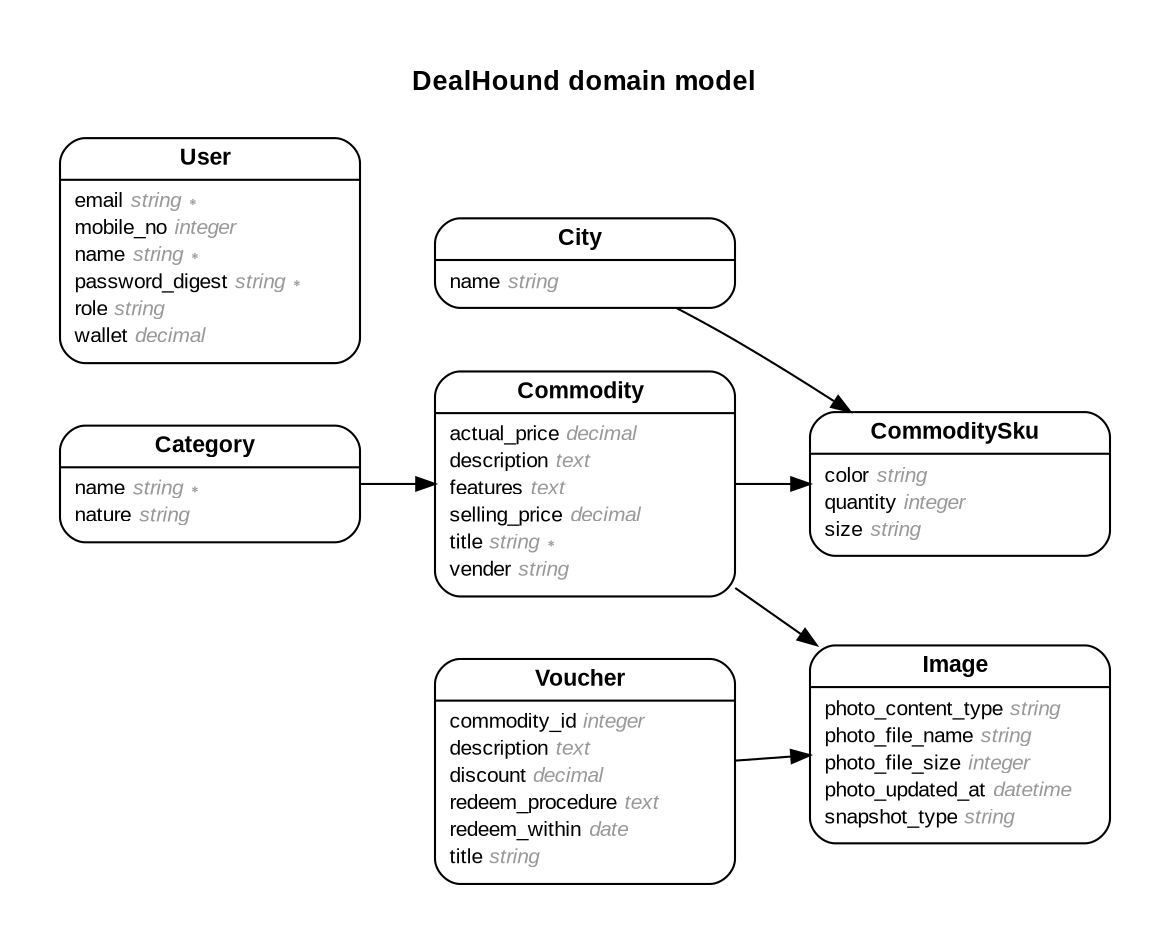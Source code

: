 digraph DealHound {
  rankdir = "LR"; ranksep = "0.5"; nodesep = "0.4"; pad = "0.4,0.4"; margin = "0,0"; concentrate = "true"; labelloc = "t"; fontsize = "13"; fontname = "Arial Bold";
  node [shape = "Mrecord", fontsize = "10", fontname = "Arial", margin = "0.07,0.05", penwidth = "1.0"];
  edge [fontname = "Arial", fontsize = "7", dir = "both", arrowsize = "0.9", penwidth = "1.0", labelangle = "32", labeldistance = "1.8"];
  label = "DealHound domain model\n\n";
  m_Category [label = <<table border="0" align="center" cellspacing="0.5" cellpadding="0" width="134">
  <tr><td align="center" valign="bottom" width="130"><font face="Arial Bold" point-size="11">Category</font></td></tr>
</table>
|
<table border="0" align="left" cellspacing="2" cellpadding="0" width="134">
  <tr><td align="left" width="130" port="name">name <font face="Arial Italic" color="grey60">string ∗</font></td></tr>
  <tr><td align="left" width="130" port="nature">nature <font face="Arial Italic" color="grey60">string</font></td></tr>
</table>
>];
  m_City [label = <<table border="0" align="center" cellspacing="0.5" cellpadding="0" width="134">
  <tr><td align="center" valign="bottom" width="130"><font face="Arial Bold" point-size="11">City</font></td></tr>
</table>
|
<table border="0" align="left" cellspacing="2" cellpadding="0" width="134">
  <tr><td align="left" width="130" port="name">name <font face="Arial Italic" color="grey60">string</font></td></tr>
</table>
>];
  m_Commodity [label = <<table border="0" align="center" cellspacing="0.5" cellpadding="0" width="134">
  <tr><td align="center" valign="bottom" width="130"><font face="Arial Bold" point-size="11">Commodity</font></td></tr>
</table>
|
<table border="0" align="left" cellspacing="2" cellpadding="0" width="134">
  <tr><td align="left" width="130" port="actual_price">actual_price <font face="Arial Italic" color="grey60">decimal</font></td></tr>
  <tr><td align="left" width="130" port="description">description <font face="Arial Italic" color="grey60">text</font></td></tr>
  <tr><td align="left" width="130" port="features">features <font face="Arial Italic" color="grey60">text</font></td></tr>
  <tr><td align="left" width="130" port="selling_price">selling_price <font face="Arial Italic" color="grey60">decimal</font></td></tr>
  <tr><td align="left" width="130" port="title">title <font face="Arial Italic" color="grey60">string ∗</font></td></tr>
  <tr><td align="left" width="130" port="vender">vender <font face="Arial Italic" color="grey60">string</font></td></tr>
</table>
>];
  m_CommoditySku [label = <<table border="0" align="center" cellspacing="0.5" cellpadding="0" width="134">
  <tr><td align="center" valign="bottom" width="130"><font face="Arial Bold" point-size="11">CommoditySku</font></td></tr>
</table>
|
<table border="0" align="left" cellspacing="2" cellpadding="0" width="134">
  <tr><td align="left" width="130" port="color">color <font face="Arial Italic" color="grey60">string</font></td></tr>
  <tr><td align="left" width="130" port="quantity">quantity <font face="Arial Italic" color="grey60">integer</font></td></tr>
  <tr><td align="left" width="130" port="size">size <font face="Arial Italic" color="grey60">string</font></td></tr>
</table>
>];
  m_Image [label = <<table border="0" align="center" cellspacing="0.5" cellpadding="0" width="134">
  <tr><td align="center" valign="bottom" width="130"><font face="Arial Bold" point-size="11">Image</font></td></tr>
</table>
|
<table border="0" align="left" cellspacing="2" cellpadding="0" width="134">
  <tr><td align="left" width="130" port="photo_content_type">photo_content_type <font face="Arial Italic" color="grey60">string</font></td></tr>
  <tr><td align="left" width="130" port="photo_file_name">photo_file_name <font face="Arial Italic" color="grey60">string</font></td></tr>
  <tr><td align="left" width="130" port="photo_file_size">photo_file_size <font face="Arial Italic" color="grey60">integer</font></td></tr>
  <tr><td align="left" width="130" port="photo_updated_at">photo_updated_at <font face="Arial Italic" color="grey60">datetime</font></td></tr>
  <tr><td align="left" width="130" port="snapshot_type">snapshot_type <font face="Arial Italic" color="grey60">string</font></td></tr>
</table>
>];
  m_User [label = <<table border="0" align="center" cellspacing="0.5" cellpadding="0" width="134">
  <tr><td align="center" valign="bottom" width="130"><font face="Arial Bold" point-size="11">User</font></td></tr>
</table>
|
<table border="0" align="left" cellspacing="2" cellpadding="0" width="134">
  <tr><td align="left" width="130" port="email">email <font face="Arial Italic" color="grey60">string ∗</font></td></tr>
  <tr><td align="left" width="130" port="mobile_no">mobile_no <font face="Arial Italic" color="grey60">integer</font></td></tr>
  <tr><td align="left" width="130" port="name">name <font face="Arial Italic" color="grey60">string ∗</font></td></tr>
  <tr><td align="left" width="130" port="password_digest">password_digest <font face="Arial Italic" color="grey60">string ∗</font></td></tr>
  <tr><td align="left" width="130" port="role">role <font face="Arial Italic" color="grey60">string</font></td></tr>
  <tr><td align="left" width="130" port="wallet">wallet <font face="Arial Italic" color="grey60">decimal</font></td></tr>
</table>
>];
  m_Voucher [label = <<table border="0" align="center" cellspacing="0.5" cellpadding="0" width="134">
  <tr><td align="center" valign="bottom" width="130"><font face="Arial Bold" point-size="11">Voucher</font></td></tr>
</table>
|
<table border="0" align="left" cellspacing="2" cellpadding="0" width="134">
  <tr><td align="left" width="130" port="commodity_id">commodity_id <font face="Arial Italic" color="grey60">integer</font></td></tr>
  <tr><td align="left" width="130" port="description">description <font face="Arial Italic" color="grey60">text</font></td></tr>
  <tr><td align="left" width="130" port="discount">discount <font face="Arial Italic" color="grey60">decimal</font></td></tr>
  <tr><td align="left" width="130" port="redeem_procedure">redeem_procedure <font face="Arial Italic" color="grey60">text</font></td></tr>
  <tr><td align="left" width="130" port="redeem_within">redeem_within <font face="Arial Italic" color="grey60">date</font></td></tr>
  <tr><td align="left" width="130" port="title">title <font face="Arial Italic" color="grey60">string</font></td></tr>
</table>
>];
  m_Category -> m_Commodity [arrowhead = "normal", arrowtail = "none", weight = "2"]
  m_Commodity -> m_CommoditySku [arrowhead = "normal", arrowtail = "none", weight = "2"]
  m_Commodity -> m_Image [arrowhead = "normal", arrowtail = "none", weight = "1"]
  m_Voucher -> m_Image [arrowhead = "normal", arrowtail = "none", weight = "1"]
  m_City -> m_CommoditySku [arrowhead = "normal", arrowtail = "none", weight = "1"]
  m_City -> m_Commodity [style = "dotted", arrowhead = "normal", arrowtail = "none", weight = "1", constraint = "false"]
}
